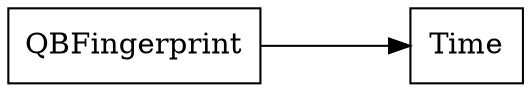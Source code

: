 digraph fingerprint {
    node [URL="controlFlow/\N.html" shape=box]
    graph [layout="circo"]
    fingerprint [label="QBFingerprint" URL="\N.html" root=true]

    fingerprint -> Time
}
